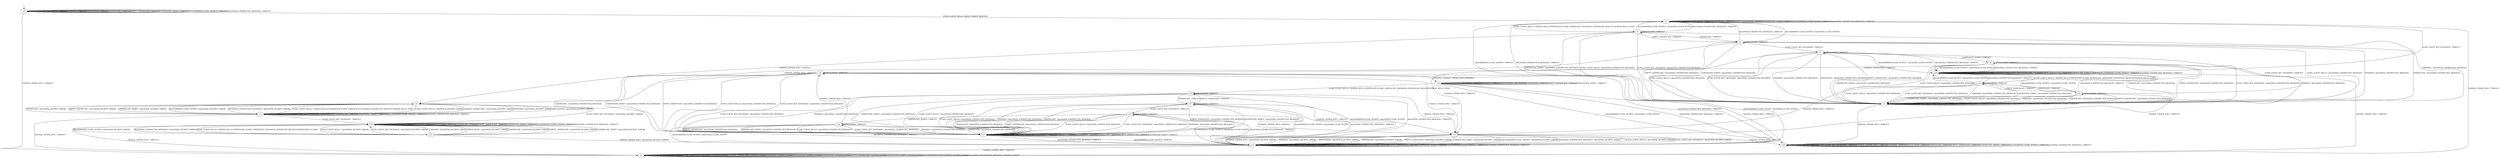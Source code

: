 digraph h6 {
s0 [label="s0"];
s1 [label="s1"];
s2 [label="s2"];
s3 [label="s3"];
s20 [label="s20"];
s4 [label="s4"];
s5 [label="s5"];
s6 [label="s6"];
s23 [label="s23"];
s7 [label="s7"];
s11 [label="s11"];
s14 [label="s14"];
s21 [label="s21"];
s24 [label="s24"];
s8 [label="s8"];
s13 [label="s13"];
s22 [label="s22"];
s9 [label="s9"];
s10 [label="s10"];
s12 [label="s12"];
s15 [label="s15"];
s16 [label="s16"];
s17 [label="s17"];
s18 [label="s18"];
s19 [label="s19"];
s0 -> s1 [label="ECDH_CLIENT_HELLO / HELLO_VERIFY_REQUEST"];
s0 -> s0 [label="ECDH_CLIENT_KEY_EXCHANGE / TIMEOUT"];
s0 -> s2 [label="CHANGE_CIPHER_SPEC / TIMEOUT"];
s0 -> s0 [label="FINISHED / TIMEOUT"];
s0 -> s0 [label="APPLICATION / TIMEOUT"];
s0 -> s0 [label="CERTIFICATE / TIMEOUT"];
s0 -> s0 [label="EMPTY_CERTIFICATE / TIMEOUT"];
s0 -> s0 [label="CERTIFICATE_VERIFY / TIMEOUT"];
s0 -> s0 [label="Alert(WARNING,CLOSE_NOTIFY) / TIMEOUT"];
s0 -> s0 [label="Alert(FATAL,UNEXPECTED_MESSAGE) / TIMEOUT"];
s1 -> s3 [label="ECDH_CLIENT_HELLO / SERVER_HELLO,CERTIFICATE,ECDHE_SERVER_KEY_EXCHANGE,CERTIFICATE_REQUEST,SERVER_HELLO_DONE"];
s1 -> s20 [label="ECDH_CLIENT_KEY_EXCHANGE / TIMEOUT"];
s1 -> s2 [label="CHANGE_CIPHER_SPEC / TIMEOUT"];
s1 -> s1 [label="FINISHED / TIMEOUT"];
s1 -> s1 [label="APPLICATION / TIMEOUT"];
s1 -> s1 [label="CERTIFICATE / TIMEOUT"];
s1 -> s1 [label="EMPTY_CERTIFICATE / TIMEOUT"];
s1 -> s1 [label="CERTIFICATE_VERIFY / TIMEOUT"];
s1 -> s1 [label="Alert(WARNING,CLOSE_NOTIFY) / TIMEOUT"];
s1 -> s1 [label="Alert(FATAL,UNEXPECTED_MESSAGE) / TIMEOUT"];
s2 -> s2 [label="ECDH_CLIENT_HELLO / SOCKET_CLOSED"];
s2 -> s2 [label="ECDH_CLIENT_KEY_EXCHANGE / SOCKET_CLOSED"];
s2 -> s2 [label="CHANGE_CIPHER_SPEC / SOCKET_CLOSED"];
s2 -> s2 [label="FINISHED / SOCKET_CLOSED"];
s2 -> s2 [label="APPLICATION / SOCKET_CLOSED"];
s2 -> s2 [label="CERTIFICATE / SOCKET_CLOSED"];
s2 -> s2 [label="EMPTY_CERTIFICATE / SOCKET_CLOSED"];
s2 -> s2 [label="CERTIFICATE_VERIFY / SOCKET_CLOSED"];
s2 -> s2 [label="Alert(WARNING,CLOSE_NOTIFY) / SOCKET_CLOSED"];
s2 -> s2 [label="Alert(FATAL,UNEXPECTED_MESSAGE) / SOCKET_CLOSED"];
s3 -> s4 [label="ECDH_CLIENT_HELLO / Alert(FATAL,UNEXPECTED_MESSAGE)"];
s3 -> s4 [label="ECDH_CLIENT_KEY_EXCHANGE / Alert(FATAL,UNEXPECTED_MESSAGE)"];
s3 -> s5 [label="CHANGE_CIPHER_SPEC / TIMEOUT"];
s3 -> s4 [label="FINISHED / Alert(FATAL,UNEXPECTED_MESSAGE)"];
s3 -> s3 [label="APPLICATION / TIMEOUT"];
s3 -> s6 [label="CERTIFICATE / TIMEOUT"];
s3 -> s6 [label="EMPTY_CERTIFICATE / TIMEOUT"];
s3 -> s4 [label="CERTIFICATE_VERIFY / Alert(FATAL,UNEXPECTED_MESSAGE)"];
s3 -> s1 [label="Alert(WARNING,CLOSE_NOTIFY) / Alert(FATAL,CLOSE_NOTIFY)"];
s3 -> s1 [label="Alert(FATAL,UNEXPECTED_MESSAGE) / TIMEOUT"];
s20 -> s23 [label="ECDH_CLIENT_HELLO / SERVER_HELLO,CERTIFICATE,ECDHE_SERVER_KEY_EXCHANGE,CERTIFICATE_REQUEST,SERVER_HELLO_DONE"];
s20 -> s20 [label="ECDH_CLIENT_KEY_EXCHANGE / TIMEOUT"];
s20 -> s2 [label="CHANGE_CIPHER_SPEC / TIMEOUT"];
s20 -> s20 [label="FINISHED / TIMEOUT"];
s20 -> s20 [label="APPLICATION / TIMEOUT"];
s20 -> s20 [label="CERTIFICATE / TIMEOUT"];
s20 -> s20 [label="EMPTY_CERTIFICATE / TIMEOUT"];
s20 -> s20 [label="CERTIFICATE_VERIFY / TIMEOUT"];
s20 -> s20 [label="Alert(WARNING,CLOSE_NOTIFY) / TIMEOUT"];
s20 -> s20 [label="Alert(FATAL,UNEXPECTED_MESSAGE) / TIMEOUT"];
s4 -> s4 [label="ECDH_CLIENT_HELLO / TIMEOUT"];
s4 -> s4 [label="ECDH_CLIENT_KEY_EXCHANGE / TIMEOUT"];
s4 -> s14 [label="CHANGE_CIPHER_SPEC / TIMEOUT"];
s4 -> s4 [label="FINISHED / TIMEOUT"];
s4 -> s4 [label="APPLICATION / TIMEOUT"];
s4 -> s4 [label="CERTIFICATE / TIMEOUT"];
s4 -> s4 [label="EMPTY_CERTIFICATE / TIMEOUT"];
s4 -> s4 [label="CERTIFICATE_VERIFY / TIMEOUT"];
s4 -> s1 [label="Alert(WARNING,CLOSE_NOTIFY) / TIMEOUT"];
s4 -> s1 [label="Alert(FATAL,UNEXPECTED_MESSAGE) / TIMEOUT"];
s5 -> s11 [label="ECDH_CLIENT_HELLO / Alert(FATAL,DECRYPT_ERROR)"];
s5 -> s21 [label="ECDH_CLIENT_KEY_EXCHANGE / Alert(FATAL,DECRYPT_ERROR)"];
s5 -> s11 [label="CHANGE_CIPHER_SPEC / Alert(FATAL,DECRYPT_ERROR)"];
s5 -> s11 [label="FINISHED / Alert(FATAL,DECRYPT_ERROR)"];
s5 -> s11 [label="APPLICATION / Alert(FATAL,DECRYPT_ERROR)"];
s5 -> s11 [label="CERTIFICATE / Alert(FATAL,DECRYPT_ERROR)"];
s5 -> s11 [label="EMPTY_CERTIFICATE / Alert(FATAL,DECRYPT_ERROR)"];
s5 -> s11 [label="CERTIFICATE_VERIFY / Alert(FATAL,DECRYPT_ERROR)"];
s5 -> s11 [label="Alert(WARNING,CLOSE_NOTIFY) / Alert(FATAL,DECRYPT_ERROR)"];
s5 -> s11 [label="Alert(FATAL,UNEXPECTED_MESSAGE) / Alert(FATAL,DECRYPT_ERROR)"];
s6 -> s4 [label="ECDH_CLIENT_HELLO / Alert(FATAL,UNEXPECTED_MESSAGE)"];
s6 -> s7 [label="ECDH_CLIENT_KEY_EXCHANGE / TIMEOUT"];
s6 -> s5 [label="CHANGE_CIPHER_SPEC / TIMEOUT"];
s6 -> s4 [label="FINISHED / Alert(FATAL,UNEXPECTED_MESSAGE)"];
s6 -> s6 [label="APPLICATION / TIMEOUT"];
s6 -> s4 [label="CERTIFICATE / Alert(FATAL,UNEXPECTED_MESSAGE)"];
s6 -> s4 [label="EMPTY_CERTIFICATE / Alert(FATAL,UNEXPECTED_MESSAGE)"];
s6 -> s4 [label="CERTIFICATE_VERIFY / Alert(FATAL,UNEXPECTED_MESSAGE)"];
s6 -> s1 [label="Alert(WARNING,CLOSE_NOTIFY) / Alert(FATAL,CLOSE_NOTIFY)"];
s6 -> s1 [label="Alert(FATAL,UNEXPECTED_MESSAGE) / TIMEOUT"];
s23 -> s4 [label="ECDH_CLIENT_HELLO / Alert(FATAL,UNEXPECTED_MESSAGE)"];
s23 -> s4 [label="ECDH_CLIENT_KEY_EXCHANGE / Alert(FATAL,UNEXPECTED_MESSAGE)"];
s23 -> s13 [label="CHANGE_CIPHER_SPEC / TIMEOUT"];
s23 -> s4 [label="FINISHED / Alert(FATAL,UNEXPECTED_MESSAGE)"];
s23 -> s23 [label="APPLICATION / TIMEOUT"];
s23 -> s24 [label="CERTIFICATE / TIMEOUT"];
s23 -> s24 [label="EMPTY_CERTIFICATE / TIMEOUT"];
s23 -> s4 [label="CERTIFICATE_VERIFY / Alert(FATAL,UNEXPECTED_MESSAGE)"];
s23 -> s20 [label="Alert(WARNING,CLOSE_NOTIFY) / Alert(FATAL,CLOSE_NOTIFY)"];
s23 -> s20 [label="Alert(FATAL,UNEXPECTED_MESSAGE) / TIMEOUT"];
s7 -> s4 [label="ECDH_CLIENT_HELLO / Alert(FATAL,UNEXPECTED_MESSAGE)"];
s7 -> s4 [label="ECDH_CLIENT_KEY_EXCHANGE / Alert(FATAL,UNEXPECTED_MESSAGE)"];
s7 -> s13 [label="CHANGE_CIPHER_SPEC / TIMEOUT"];
s7 -> s4 [label="FINISHED / Alert(FATAL,UNEXPECTED_MESSAGE)"];
s7 -> s7 [label="APPLICATION / TIMEOUT"];
s7 -> s4 [label="CERTIFICATE / Alert(FATAL,UNEXPECTED_MESSAGE)"];
s7 -> s4 [label="EMPTY_CERTIFICATE / Alert(FATAL,UNEXPECTED_MESSAGE)"];
s7 -> s8 [label="CERTIFICATE_VERIFY / TIMEOUT"];
s7 -> s20 [label="Alert(WARNING,CLOSE_NOTIFY) / Alert(FATAL,CLOSE_NOTIFY)"];
s7 -> s20 [label="Alert(FATAL,UNEXPECTED_MESSAGE) / TIMEOUT"];
s11 -> s5 [label="ECDH_CLIENT_HELLO / SERVER_HELLO,CERTIFICATE,ECDHE_SERVER_KEY_EXCHANGE,CERTIFICATE_REQUEST,SERVER_HELLO_DONE"];
s11 -> s21 [label="ECDH_CLIENT_KEY_EXCHANGE / TIMEOUT"];
s11 -> s2 [label="CHANGE_CIPHER_SPEC / TIMEOUT"];
s11 -> s11 [label="FINISHED / TIMEOUT"];
s11 -> s11 [label="APPLICATION / TIMEOUT"];
s11 -> s11 [label="CERTIFICATE / TIMEOUT"];
s11 -> s11 [label="EMPTY_CERTIFICATE / TIMEOUT"];
s11 -> s11 [label="CERTIFICATE_VERIFY / TIMEOUT"];
s11 -> s11 [label="Alert(WARNING,CLOSE_NOTIFY) / TIMEOUT"];
s11 -> s11 [label="Alert(FATAL,UNEXPECTED_MESSAGE) / TIMEOUT"];
s14 -> s14 [label="ECDH_CLIENT_HELLO / TIMEOUT"];
s14 -> s14 [label="ECDH_CLIENT_KEY_EXCHANGE / TIMEOUT"];
s14 -> s14 [label="CHANGE_CIPHER_SPEC / TIMEOUT"];
s14 -> s14 [label="FINISHED / TIMEOUT"];
s14 -> s14 [label="APPLICATION / TIMEOUT"];
s14 -> s14 [label="CERTIFICATE / TIMEOUT"];
s14 -> s14 [label="EMPTY_CERTIFICATE / TIMEOUT"];
s14 -> s14 [label="CERTIFICATE_VERIFY / TIMEOUT"];
s14 -> s14 [label="Alert(WARNING,CLOSE_NOTIFY) / TIMEOUT"];
s14 -> s14 [label="Alert(FATAL,UNEXPECTED_MESSAGE) / TIMEOUT"];
s21 -> s22 [label="ECDH_CLIENT_HELLO / SERVER_HELLO,CERTIFICATE,ECDHE_SERVER_KEY_EXCHANGE,CERTIFICATE_REQUEST,SERVER_HELLO_DONE"];
s21 -> s21 [label="ECDH_CLIENT_KEY_EXCHANGE / TIMEOUT"];
s21 -> s2 [label="CHANGE_CIPHER_SPEC / TIMEOUT"];
s21 -> s21 [label="FINISHED / TIMEOUT"];
s21 -> s21 [label="APPLICATION / TIMEOUT"];
s21 -> s21 [label="CERTIFICATE / TIMEOUT"];
s21 -> s21 [label="EMPTY_CERTIFICATE / TIMEOUT"];
s21 -> s21 [label="CERTIFICATE_VERIFY / TIMEOUT"];
s21 -> s21 [label="Alert(WARNING,CLOSE_NOTIFY) / TIMEOUT"];
s21 -> s21 [label="Alert(FATAL,UNEXPECTED_MESSAGE) / TIMEOUT"];
s24 -> s4 [label="ECDH_CLIENT_HELLO / Alert(FATAL,UNEXPECTED_MESSAGE)"];
s24 -> s7 [label="ECDH_CLIENT_KEY_EXCHANGE / TIMEOUT"];
s24 -> s13 [label="CHANGE_CIPHER_SPEC / TIMEOUT"];
s24 -> s4 [label="FINISHED / Alert(FATAL,UNEXPECTED_MESSAGE)"];
s24 -> s24 [label="APPLICATION / TIMEOUT"];
s24 -> s4 [label="CERTIFICATE / Alert(FATAL,UNEXPECTED_MESSAGE)"];
s24 -> s4 [label="EMPTY_CERTIFICATE / Alert(FATAL,UNEXPECTED_MESSAGE)"];
s24 -> s4 [label="CERTIFICATE_VERIFY / Alert(FATAL,UNEXPECTED_MESSAGE)"];
s24 -> s20 [label="Alert(WARNING,CLOSE_NOTIFY) / Alert(FATAL,CLOSE_NOTIFY)"];
s24 -> s20 [label="Alert(FATAL,UNEXPECTED_MESSAGE) / TIMEOUT"];
s8 -> s4 [label="ECDH_CLIENT_HELLO / Alert(FATAL,UNEXPECTED_MESSAGE)"];
s8 -> s4 [label="ECDH_CLIENT_KEY_EXCHANGE / Alert(FATAL,UNEXPECTED_MESSAGE)"];
s8 -> s9 [label="CHANGE_CIPHER_SPEC / TIMEOUT"];
s8 -> s4 [label="FINISHED / Alert(FATAL,UNEXPECTED_MESSAGE)"];
s8 -> s8 [label="APPLICATION / TIMEOUT"];
s8 -> s4 [label="CERTIFICATE / Alert(FATAL,UNEXPECTED_MESSAGE)"];
s8 -> s4 [label="EMPTY_CERTIFICATE / Alert(FATAL,UNEXPECTED_MESSAGE)"];
s8 -> s4 [label="CERTIFICATE_VERIFY / Alert(FATAL,UNEXPECTED_MESSAGE)"];
s8 -> s20 [label="Alert(WARNING,CLOSE_NOTIFY) / Alert(FATAL,CLOSE_NOTIFY)"];
s8 -> s20 [label="Alert(FATAL,UNEXPECTED_MESSAGE) / TIMEOUT"];
s13 -> s12 [label="ECDH_CLIENT_HELLO / Alert(FATAL,DECRYPT_ERROR)"];
s13 -> s12 [label="ECDH_CLIENT_KEY_EXCHANGE / Alert(FATAL,DECRYPT_ERROR)"];
s13 -> s12 [label="CHANGE_CIPHER_SPEC / Alert(FATAL,DECRYPT_ERROR)"];
s13 -> s12 [label="FINISHED / Alert(FATAL,DECRYPT_ERROR)"];
s13 -> s12 [label="APPLICATION / Alert(FATAL,DECRYPT_ERROR)"];
s13 -> s12 [label="CERTIFICATE / Alert(FATAL,DECRYPT_ERROR)"];
s13 -> s12 [label="EMPTY_CERTIFICATE / Alert(FATAL,DECRYPT_ERROR)"];
s13 -> s12 [label="CERTIFICATE_VERIFY / Alert(FATAL,DECRYPT_ERROR)"];
s13 -> s12 [label="Alert(WARNING,CLOSE_NOTIFY) / Alert(FATAL,DECRYPT_ERROR)"];
s13 -> s12 [label="Alert(FATAL,UNEXPECTED_MESSAGE) / Alert(FATAL,DECRYPT_ERROR)"];
s22 -> s21 [label="ECDH_CLIENT_HELLO / Alert(FATAL,DECRYPT_ERROR)"];
s22 -> s21 [label="ECDH_CLIENT_KEY_EXCHANGE / Alert(FATAL,DECRYPT_ERROR)"];
s22 -> s12 [label="CHANGE_CIPHER_SPEC / Alert(FATAL,DECRYPT_ERROR)"];
s22 -> s21 [label="FINISHED / Alert(FATAL,DECRYPT_ERROR)"];
s22 -> s21 [label="APPLICATION / Alert(FATAL,DECRYPT_ERROR)"];
s22 -> s21 [label="CERTIFICATE / Alert(FATAL,DECRYPT_ERROR)"];
s22 -> s21 [label="EMPTY_CERTIFICATE / Alert(FATAL,DECRYPT_ERROR)"];
s22 -> s21 [label="CERTIFICATE_VERIFY / Alert(FATAL,DECRYPT_ERROR)"];
s22 -> s21 [label="Alert(WARNING,CLOSE_NOTIFY) / Alert(FATAL,DECRYPT_ERROR)"];
s22 -> s21 [label="Alert(FATAL,UNEXPECTED_MESSAGE) / Alert(FATAL,DECRYPT_ERROR)"];
s9 -> s15 [label="ECDH_CLIENT_HELLO / Alert(FATAL,UNEXPECTED_MESSAGE)"];
s9 -> s15 [label="ECDH_CLIENT_KEY_EXCHANGE / Alert(FATAL,UNEXPECTED_MESSAGE)"];
s9 -> s13 [label="CHANGE_CIPHER_SPEC / TIMEOUT"];
s9 -> s10 [label="FINISHED / CHANGE_CIPHER_SPEC,FINISHED"];
s9 -> s9 [label="APPLICATION / TIMEOUT"];
s9 -> s15 [label="CERTIFICATE / Alert(FATAL,UNEXPECTED_MESSAGE)"];
s9 -> s15 [label="EMPTY_CERTIFICATE / Alert(FATAL,UNEXPECTED_MESSAGE)"];
s9 -> s15 [label="CERTIFICATE_VERIFY / Alert(FATAL,UNEXPECTED_MESSAGE)"];
s9 -> s12 [label="Alert(WARNING,CLOSE_NOTIFY) / Alert(FATAL,CLOSE_NOTIFY)"];
s9 -> s12 [label="Alert(FATAL,UNEXPECTED_MESSAGE) / TIMEOUT"];
s10 -> s16 [label="ECDH_CLIENT_HELLO / SERVER_HELLO,CERTIFICATE,ECDHE_SERVER_KEY_EXCHANGE,CERTIFICATE_REQUEST,SERVER_HELLO_DONE"];
s10 -> s10 [label="ECDH_CLIENT_KEY_EXCHANGE / TIMEOUT"];
s10 -> s14 [label="CHANGE_CIPHER_SPEC / TIMEOUT"];
s10 -> s10 [label="FINISHED / TIMEOUT"];
s10 -> s10 [label="APPLICATION / APPLICATION"];
s10 -> s10 [label="CERTIFICATE / TIMEOUT"];
s10 -> s10 [label="EMPTY_CERTIFICATE / TIMEOUT"];
s10 -> s10 [label="CERTIFICATE_VERIFY / TIMEOUT"];
s10 -> s12 [label="Alert(WARNING,CLOSE_NOTIFY) / Alert(FATAL,CLOSE_NOTIFY)"];
s10 -> s12 [label="Alert(FATAL,UNEXPECTED_MESSAGE) / TIMEOUT"];
s12 -> s12 [label="ECDH_CLIENT_HELLO / TIMEOUT"];
s12 -> s12 [label="ECDH_CLIENT_KEY_EXCHANGE / TIMEOUT"];
s12 -> s2 [label="CHANGE_CIPHER_SPEC / TIMEOUT"];
s12 -> s12 [label="FINISHED / TIMEOUT"];
s12 -> s12 [label="APPLICATION / TIMEOUT"];
s12 -> s12 [label="CERTIFICATE / TIMEOUT"];
s12 -> s12 [label="EMPTY_CERTIFICATE / TIMEOUT"];
s12 -> s12 [label="CERTIFICATE_VERIFY / TIMEOUT"];
s12 -> s12 [label="Alert(WARNING,CLOSE_NOTIFY) / TIMEOUT"];
s12 -> s12 [label="Alert(FATAL,UNEXPECTED_MESSAGE) / TIMEOUT"];
s15 -> s15 [label="ECDH_CLIENT_HELLO / TIMEOUT"];
s15 -> s15 [label="ECDH_CLIENT_KEY_EXCHANGE / TIMEOUT"];
s15 -> s14 [label="CHANGE_CIPHER_SPEC / TIMEOUT"];
s15 -> s15 [label="FINISHED / TIMEOUT"];
s15 -> s15 [label="APPLICATION / TIMEOUT"];
s15 -> s15 [label="CERTIFICATE / TIMEOUT"];
s15 -> s15 [label="EMPTY_CERTIFICATE / TIMEOUT"];
s15 -> s15 [label="CERTIFICATE_VERIFY / TIMEOUT"];
s15 -> s12 [label="Alert(WARNING,CLOSE_NOTIFY) / TIMEOUT"];
s15 -> s12 [label="Alert(FATAL,UNEXPECTED_MESSAGE) / TIMEOUT"];
s16 -> s15 [label="ECDH_CLIENT_HELLO / Alert(FATAL,UNEXPECTED_MESSAGE)"];
s16 -> s15 [label="ECDH_CLIENT_KEY_EXCHANGE / Alert(FATAL,UNEXPECTED_MESSAGE)"];
s16 -> s13 [label="CHANGE_CIPHER_SPEC / TIMEOUT"];
s16 -> s15 [label="FINISHED / Alert(FATAL,UNEXPECTED_MESSAGE)"];
s16 -> s16 [label="APPLICATION / TIMEOUT"];
s16 -> s17 [label="CERTIFICATE / TIMEOUT"];
s16 -> s17 [label="EMPTY_CERTIFICATE / TIMEOUT"];
s16 -> s15 [label="CERTIFICATE_VERIFY / Alert(FATAL,UNEXPECTED_MESSAGE)"];
s16 -> s12 [label="Alert(WARNING,CLOSE_NOTIFY) / Alert(FATAL,CLOSE_NOTIFY)"];
s16 -> s12 [label="Alert(FATAL,UNEXPECTED_MESSAGE) / TIMEOUT"];
s17 -> s15 [label="ECDH_CLIENT_HELLO / Alert(FATAL,UNEXPECTED_MESSAGE)"];
s17 -> s18 [label="ECDH_CLIENT_KEY_EXCHANGE / TIMEOUT"];
s17 -> s13 [label="CHANGE_CIPHER_SPEC / TIMEOUT"];
s17 -> s15 [label="FINISHED / Alert(FATAL,UNEXPECTED_MESSAGE)"];
s17 -> s17 [label="APPLICATION / TIMEOUT"];
s17 -> s15 [label="CERTIFICATE / Alert(FATAL,UNEXPECTED_MESSAGE)"];
s17 -> s15 [label="EMPTY_CERTIFICATE / Alert(FATAL,UNEXPECTED_MESSAGE)"];
s17 -> s15 [label="CERTIFICATE_VERIFY / Alert(FATAL,UNEXPECTED_MESSAGE)"];
s17 -> s12 [label="Alert(WARNING,CLOSE_NOTIFY) / Alert(FATAL,CLOSE_NOTIFY)"];
s17 -> s12 [label="Alert(FATAL,UNEXPECTED_MESSAGE) / TIMEOUT"];
s18 -> s15 [label="ECDH_CLIENT_HELLO / Alert(FATAL,UNEXPECTED_MESSAGE)"];
s18 -> s15 [label="ECDH_CLIENT_KEY_EXCHANGE / Alert(FATAL,UNEXPECTED_MESSAGE)"];
s18 -> s13 [label="CHANGE_CIPHER_SPEC / TIMEOUT"];
s18 -> s15 [label="FINISHED / Alert(FATAL,UNEXPECTED_MESSAGE)"];
s18 -> s18 [label="APPLICATION / TIMEOUT"];
s18 -> s15 [label="CERTIFICATE / Alert(FATAL,UNEXPECTED_MESSAGE)"];
s18 -> s15 [label="EMPTY_CERTIFICATE / Alert(FATAL,UNEXPECTED_MESSAGE)"];
s18 -> s19 [label="CERTIFICATE_VERIFY / TIMEOUT"];
s18 -> s12 [label="Alert(WARNING,CLOSE_NOTIFY) / Alert(FATAL,CLOSE_NOTIFY)"];
s18 -> s12 [label="Alert(FATAL,UNEXPECTED_MESSAGE) / TIMEOUT"];
s19 -> s15 [label="ECDH_CLIENT_HELLO / Alert(FATAL,UNEXPECTED_MESSAGE)"];
s19 -> s15 [label="ECDH_CLIENT_KEY_EXCHANGE / Alert(FATAL,UNEXPECTED_MESSAGE)"];
s19 -> s9 [label="CHANGE_CIPHER_SPEC / TIMEOUT"];
s19 -> s15 [label="FINISHED / Alert(FATAL,UNEXPECTED_MESSAGE)"];
s19 -> s19 [label="APPLICATION / TIMEOUT"];
s19 -> s15 [label="CERTIFICATE / Alert(FATAL,UNEXPECTED_MESSAGE)"];
s19 -> s15 [label="EMPTY_CERTIFICATE / Alert(FATAL,UNEXPECTED_MESSAGE)"];
s19 -> s15 [label="CERTIFICATE_VERIFY / Alert(FATAL,UNEXPECTED_MESSAGE)"];
s19 -> s12 [label="Alert(WARNING,CLOSE_NOTIFY) / Alert(FATAL,CLOSE_NOTIFY)"];
s19 -> s12 [label="Alert(FATAL,UNEXPECTED_MESSAGE) / TIMEOUT"];
__start0 [shape=none, label=""];
__start0 -> s0 [label=""];
}
